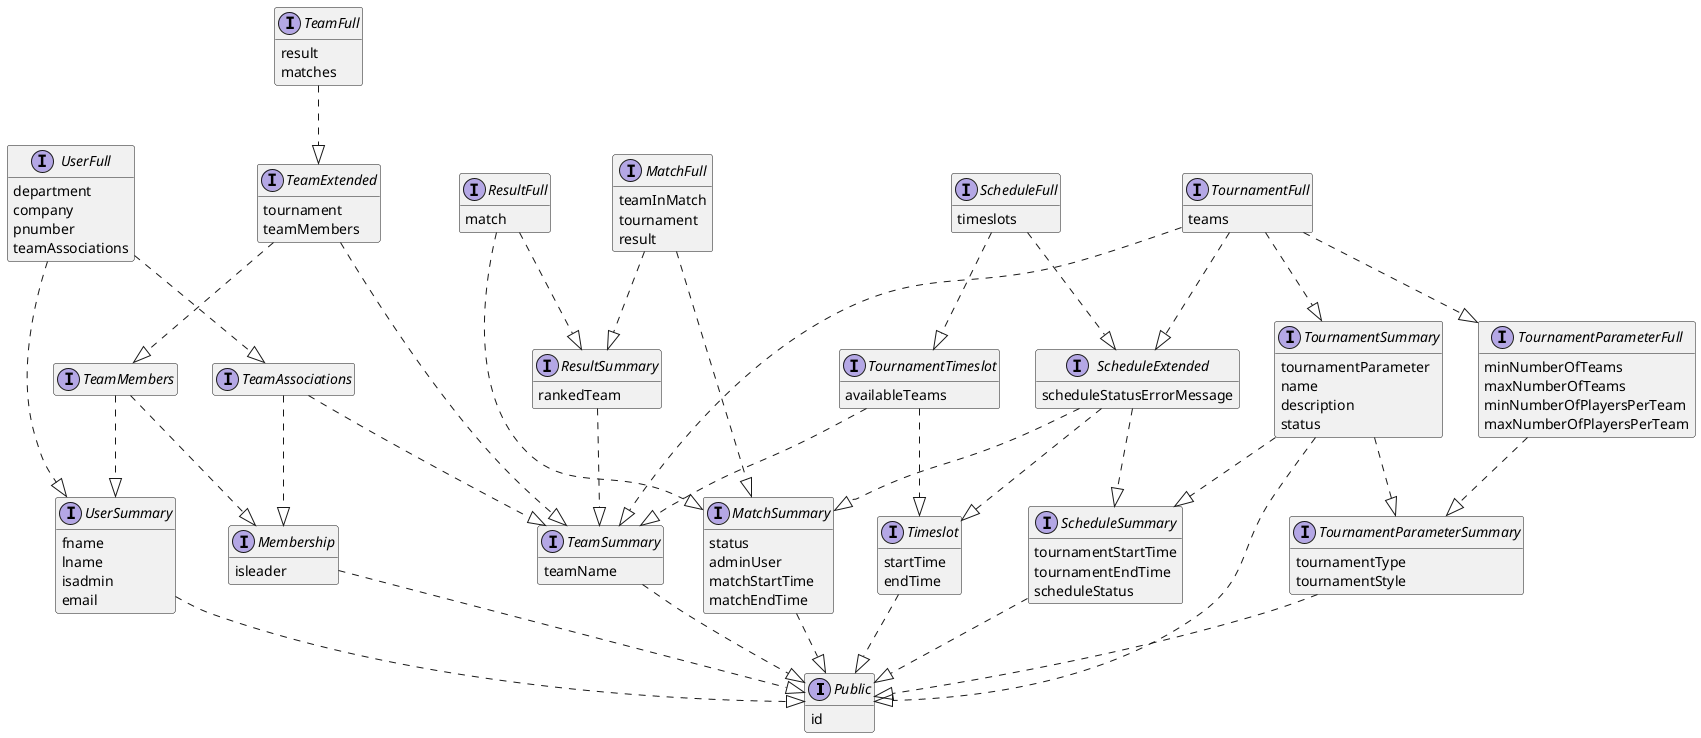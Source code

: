 @startuml
hide empty members
interface Public {
id
}
interface UserSummary {
fname
lname
isadmin
email
}
interface UserFull {
department
company
pnumber
teamAssociations
}
interface Membership{
isleader
}
interface TeamAssociations{}
interface TeamMembers{}
interface TeamSummary {
teamName
}
interface TeamExtended {
tournament
teamMembers
}
interface TeamFull {
result
matches
}
interface TournamentSummary {
tournamentParameter
name
description
status
}
interface TournamentFull {
teams
}
interface ScheduleSummary {
tournamentStartTime
tournamentEndTime
scheduleStatus
}
interface ScheduleExtended {
scheduleStatusErrorMessage
}
interface ScheduleFull{
timeslots
}

interface Timeslot{
startTime
endTime
}
interface TournamentTimeslot{
availableTeams
}

interface TournamentParameterSummary {
tournamentType
tournamentStyle
}
interface TournamentParameterFull {
minNumberOfTeams
maxNumberOfTeams
minNumberOfPlayersPerTeam
maxNumberOfPlayersPerTeam
}

interface MatchSummary {
status
adminUser
matchStartTime
matchEndTime
}
interface MatchFull {
teamInMatch
tournament
result
}
interface ResultSummary {
    rankedTeam
}
interface ResultFull{
    match
}

UserSummary ..|> Public
TeamSummary ..|> Public
Membership ..|> Public
UserFull ..|> UserSummary
UserFull ..|> TeamAssociations
TeamAssociations ..|> TeamSummary
TeamAssociations ..|> Membership
TeamExtended ..|> TeamSummary
TeamExtended ..|> TeamMembers
TeamFull ..|> TeamExtended
TeamMembers ..|> UserSummary
TeamMembers ..|> Membership
TournamentParameterSummary ..|> Public
TournamentParameterFull ..|> TournamentParameterSummary
ResultSummary ..|> TeamSummary
ResultFull ..|> ResultSummary
ResultFull ..|> MatchSummary
MatchSummary ..|> Public
MatchFull ..|> MatchSummary
MatchFull ..|> ResultSummary
Timeslot ..|> Public
TournamentTimeslot ..|> Timeslot
TournamentTimeslot ..|> TeamSummary
ScheduleSummary ..|> Public
ScheduleExtended ..|> MatchSummary
ScheduleExtended ..|> Timeslot
ScheduleExtended ..|> ScheduleSummary
ScheduleFull ..|> ScheduleExtended
ScheduleFull ..|> TournamentTimeslot
TournamentSummary ..|> ScheduleSummary
TournamentFull ..|> ScheduleExtended
TournamentSummary ..|> Public
TournamentSummary ..|> TournamentParameterSummary
TournamentFull ..|> TournamentSummary
TournamentFull ..|> TournamentParameterFull
TournamentFull ..|> TeamSummary
@enduml
